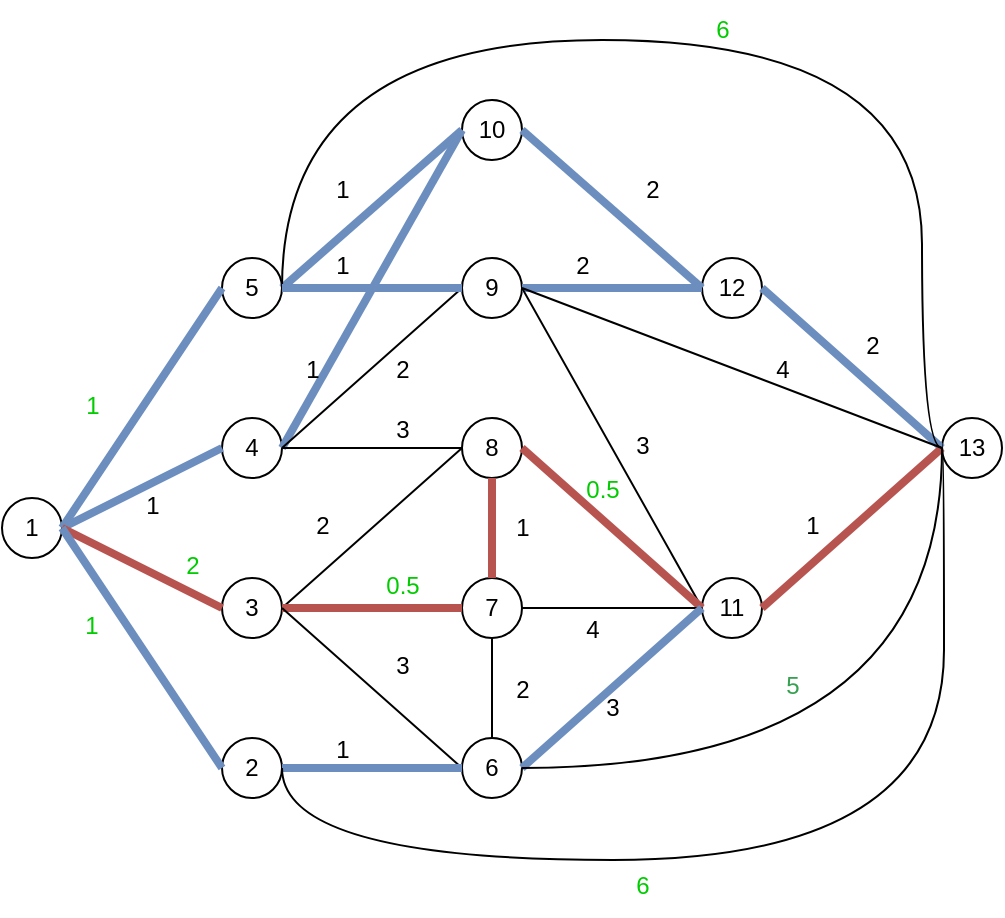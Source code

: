 <mxfile version="24.8.6">
  <diagram name="Page-1" id="R2j4ZSWm_-1CP9F29T8v">
    <mxGraphModel dx="819" dy="490" grid="1" gridSize="10" guides="1" tooltips="1" connect="1" arrows="1" fold="1" page="1" pageScale="1" pageWidth="850" pageHeight="1100" math="0" shadow="0">
      <root>
        <mxCell id="0" />
        <mxCell id="1" parent="0" />
        <mxCell id="yVtswH6ursYnuViOBzky-41" value="1" style="ellipse;whiteSpace=wrap;html=1;" vertex="1" parent="1">
          <mxGeometry x="50" y="329" width="30" height="30" as="geometry" />
        </mxCell>
        <mxCell id="yVtswH6ursYnuViOBzky-42" value="5" style="ellipse;whiteSpace=wrap;html=1;" vertex="1" parent="1">
          <mxGeometry x="160" y="209" width="30" height="30" as="geometry" />
        </mxCell>
        <mxCell id="yVtswH6ursYnuViOBzky-43" value="4" style="ellipse;whiteSpace=wrap;html=1;" vertex="1" parent="1">
          <mxGeometry x="160" y="289" width="30" height="30" as="geometry" />
        </mxCell>
        <mxCell id="yVtswH6ursYnuViOBzky-44" value="3" style="ellipse;whiteSpace=wrap;html=1;" vertex="1" parent="1">
          <mxGeometry x="160" y="369" width="30" height="30" as="geometry" />
        </mxCell>
        <mxCell id="yVtswH6ursYnuViOBzky-45" value="2" style="ellipse;whiteSpace=wrap;html=1;" vertex="1" parent="1">
          <mxGeometry x="160" y="449" width="30" height="30" as="geometry" />
        </mxCell>
        <mxCell id="yVtswH6ursYnuViOBzky-46" value="8" style="ellipse;whiteSpace=wrap;html=1;" vertex="1" parent="1">
          <mxGeometry x="280" y="289" width="30" height="30" as="geometry" />
        </mxCell>
        <mxCell id="yVtswH6ursYnuViOBzky-47" value="9" style="ellipse;whiteSpace=wrap;html=1;" vertex="1" parent="1">
          <mxGeometry x="280" y="209" width="30" height="30" as="geometry" />
        </mxCell>
        <mxCell id="yVtswH6ursYnuViOBzky-48" value="10" style="ellipse;whiteSpace=wrap;html=1;" vertex="1" parent="1">
          <mxGeometry x="280" y="130" width="30" height="30" as="geometry" />
        </mxCell>
        <mxCell id="yVtswH6ursYnuViOBzky-49" value="7" style="ellipse;whiteSpace=wrap;html=1;" vertex="1" parent="1">
          <mxGeometry x="280" y="369" width="30" height="30" as="geometry" />
        </mxCell>
        <mxCell id="yVtswH6ursYnuViOBzky-50" value="6" style="ellipse;whiteSpace=wrap;html=1;" vertex="1" parent="1">
          <mxGeometry x="280" y="449" width="30" height="30" as="geometry" />
        </mxCell>
        <mxCell id="yVtswH6ursYnuViOBzky-51" value="12" style="ellipse;whiteSpace=wrap;html=1;" vertex="1" parent="1">
          <mxGeometry x="400" y="209" width="30" height="30" as="geometry" />
        </mxCell>
        <mxCell id="yVtswH6ursYnuViOBzky-52" value="11" style="ellipse;whiteSpace=wrap;html=1;" vertex="1" parent="1">
          <mxGeometry x="400" y="369" width="30" height="30" as="geometry" />
        </mxCell>
        <mxCell id="yVtswH6ursYnuViOBzky-53" value="13" style="ellipse;whiteSpace=wrap;html=1;" vertex="1" parent="1">
          <mxGeometry x="520" y="289" width="30" height="30" as="geometry" />
        </mxCell>
        <mxCell id="yVtswH6ursYnuViOBzky-54" value="" style="endArrow=none;html=1;rounded=0;exitX=1;exitY=0.5;exitDx=0;exitDy=0;entryX=0;entryY=0.5;entryDx=0;entryDy=0;fontColor=#007FFF;strokeWidth=4;fillColor=#dae8fc;strokeColor=#6c8ebf;" edge="1" parent="1" source="yVtswH6ursYnuViOBzky-41" target="yVtswH6ursYnuViOBzky-42">
          <mxGeometry width="50" height="50" relative="1" as="geometry">
            <mxPoint x="70" y="289" as="sourcePoint" />
            <mxPoint x="120" y="239" as="targetPoint" />
          </mxGeometry>
        </mxCell>
        <mxCell id="yVtswH6ursYnuViOBzky-55" value="" style="endArrow=none;html=1;rounded=0;entryX=0;entryY=0.5;entryDx=0;entryDy=0;exitX=1;exitY=0.5;exitDx=0;exitDy=0;fontColor=#007FFF;strokeWidth=4;fillColor=#dae8fc;strokeColor=#6c8ebf;" edge="1" parent="1" source="yVtswH6ursYnuViOBzky-42" target="yVtswH6ursYnuViOBzky-48">
          <mxGeometry width="50" height="50" relative="1" as="geometry">
            <mxPoint x="180" y="160" as="sourcePoint" />
            <mxPoint x="230" y="110" as="targetPoint" />
          </mxGeometry>
        </mxCell>
        <mxCell id="yVtswH6ursYnuViOBzky-56" value="" style="endArrow=none;html=1;rounded=0;entryX=1;entryY=0.5;entryDx=0;entryDy=0;exitX=0;exitY=0.5;exitDx=0;exitDy=0;fontColor=#007FFF;strokeWidth=4;fillColor=#dae8fc;strokeColor=#6c8ebf;" edge="1" parent="1" source="yVtswH6ursYnuViOBzky-51" target="yVtswH6ursYnuViOBzky-48">
          <mxGeometry width="50" height="50" relative="1" as="geometry">
            <mxPoint x="320" y="320" as="sourcePoint" />
            <mxPoint x="370" y="270" as="targetPoint" />
          </mxGeometry>
        </mxCell>
        <mxCell id="yVtswH6ursYnuViOBzky-57" value="" style="endArrow=none;html=1;rounded=0;entryX=1;entryY=0.5;entryDx=0;entryDy=0;exitX=0;exitY=0.5;exitDx=0;exitDy=0;fontColor=#007FFF;strokeWidth=4;fillColor=#dae8fc;strokeColor=#6c8ebf;" edge="1" parent="1" source="yVtswH6ursYnuViOBzky-53" target="yVtswH6ursYnuViOBzky-51">
          <mxGeometry width="50" height="50" relative="1" as="geometry">
            <mxPoint x="320" y="320" as="sourcePoint" />
            <mxPoint x="370" y="270" as="targetPoint" />
          </mxGeometry>
        </mxCell>
        <mxCell id="yVtswH6ursYnuViOBzky-58" value="" style="endArrow=none;html=1;rounded=0;entryX=0;entryY=0.5;entryDx=0;entryDy=0;exitX=1;exitY=0.5;exitDx=0;exitDy=0;fillColor=#f8cecc;strokeColor=#b85450;strokeWidth=4;" edge="1" parent="1" source="yVtswH6ursYnuViOBzky-52" target="yVtswH6ursYnuViOBzky-53">
          <mxGeometry width="50" height="50" relative="1" as="geometry">
            <mxPoint x="320" y="320" as="sourcePoint" />
            <mxPoint x="370" y="270" as="targetPoint" />
          </mxGeometry>
        </mxCell>
        <mxCell id="yVtswH6ursYnuViOBzky-59" value="&lt;font color=&quot;#00cc00&quot;&gt;1&lt;/font&gt;" style="text;html=1;align=center;verticalAlign=middle;resizable=0;points=[];autosize=1;strokeColor=none;fillColor=none;" vertex="1" parent="1">
          <mxGeometry x="80" y="268" width="30" height="30" as="geometry" />
        </mxCell>
        <mxCell id="yVtswH6ursYnuViOBzky-60" value="1" style="text;html=1;align=center;verticalAlign=middle;resizable=0;points=[];autosize=1;strokeColor=none;fillColor=none;" vertex="1" parent="1">
          <mxGeometry x="205" y="160" width="30" height="30" as="geometry" />
        </mxCell>
        <mxCell id="yVtswH6ursYnuViOBzky-61" value="2" style="text;html=1;align=center;verticalAlign=middle;resizable=0;points=[];autosize=1;strokeColor=none;fillColor=none;" vertex="1" parent="1">
          <mxGeometry x="360" y="160" width="30" height="30" as="geometry" />
        </mxCell>
        <mxCell id="yVtswH6ursYnuViOBzky-62" value="2" style="text;html=1;align=center;verticalAlign=middle;resizable=0;points=[];autosize=1;strokeColor=none;fillColor=none;" vertex="1" parent="1">
          <mxGeometry x="470" y="238" width="30" height="30" as="geometry" />
        </mxCell>
        <mxCell id="yVtswH6ursYnuViOBzky-67" value="" style="endArrow=none;html=1;rounded=0;edgeStyle=orthogonalEdgeStyle;curved=1;exitX=1;exitY=0.5;exitDx=0;exitDy=0;entryX=0;entryY=0.5;entryDx=0;entryDy=0;" edge="1" parent="1" source="yVtswH6ursYnuViOBzky-42" target="yVtswH6ursYnuViOBzky-53">
          <mxGeometry width="50" height="50" relative="1" as="geometry">
            <mxPoint x="320" y="320" as="sourcePoint" />
            <mxPoint x="370" y="270" as="targetPoint" />
            <Array as="points">
              <mxPoint x="190" y="100" />
              <mxPoint x="510" y="100" />
              <mxPoint x="510" y="304" />
            </Array>
          </mxGeometry>
        </mxCell>
        <mxCell id="yVtswH6ursYnuViOBzky-68" value="&lt;font color=&quot;#00cc00&quot;&gt;6&lt;/font&gt;" style="text;html=1;align=center;verticalAlign=middle;resizable=0;points=[];autosize=1;strokeColor=none;fillColor=none;" vertex="1" parent="1">
          <mxGeometry x="395" y="80" width="30" height="30" as="geometry" />
        </mxCell>
        <mxCell id="yVtswH6ursYnuViOBzky-69" value="" style="endArrow=none;html=1;rounded=0;entryX=0;entryY=0.5;entryDx=0;entryDy=0;exitX=1;exitY=0.5;exitDx=0;exitDy=0;fillColor=#dae8fc;strokeColor=#6c8ebf;strokeWidth=4;" edge="1" parent="1" source="yVtswH6ursYnuViOBzky-41" target="yVtswH6ursYnuViOBzky-43">
          <mxGeometry width="50" height="50" relative="1" as="geometry">
            <mxPoint x="80" y="430" as="sourcePoint" />
            <mxPoint x="130" y="380" as="targetPoint" />
          </mxGeometry>
        </mxCell>
        <mxCell id="yVtswH6ursYnuViOBzky-70" value="" style="endArrow=none;html=1;rounded=0;exitX=1;exitY=0.5;exitDx=0;exitDy=0;entryX=0;entryY=0.5;entryDx=0;entryDy=0;fillColor=#dae8fc;strokeColor=#6c8ebf;strokeWidth=4;" edge="1" parent="1" source="yVtswH6ursYnuViOBzky-43" target="yVtswH6ursYnuViOBzky-48">
          <mxGeometry width="50" height="50" relative="1" as="geometry">
            <mxPoint x="320" y="320" as="sourcePoint" />
            <mxPoint x="370" y="270" as="targetPoint" />
          </mxGeometry>
        </mxCell>
        <mxCell id="yVtswH6ursYnuViOBzky-71" value="" style="endArrow=none;html=1;rounded=0;exitX=1;exitY=0.5;exitDx=0;exitDy=0;entryX=0;entryY=0.5;entryDx=0;entryDy=0;" edge="1" parent="1" source="yVtswH6ursYnuViOBzky-43" target="yVtswH6ursYnuViOBzky-47">
          <mxGeometry width="50" height="50" relative="1" as="geometry">
            <mxPoint x="320" y="320" as="sourcePoint" />
            <mxPoint x="370" y="270" as="targetPoint" />
          </mxGeometry>
        </mxCell>
        <mxCell id="yVtswH6ursYnuViOBzky-72" value="1" style="text;html=1;align=center;verticalAlign=middle;resizable=0;points=[];autosize=1;strokeColor=none;fillColor=none;" vertex="1" parent="1">
          <mxGeometry x="110" y="318" width="30" height="30" as="geometry" />
        </mxCell>
        <mxCell id="yVtswH6ursYnuViOBzky-73" value="1" style="text;html=1;align=center;verticalAlign=middle;resizable=0;points=[];autosize=1;strokeColor=none;fillColor=none;" vertex="1" parent="1">
          <mxGeometry x="190" y="250" width="30" height="30" as="geometry" />
        </mxCell>
        <mxCell id="yVtswH6ursYnuViOBzky-74" value="2" style="text;html=1;align=center;verticalAlign=middle;resizable=0;points=[];autosize=1;strokeColor=none;fillColor=none;" vertex="1" parent="1">
          <mxGeometry x="235" y="250" width="30" height="30" as="geometry" />
        </mxCell>
        <mxCell id="yVtswH6ursYnuViOBzky-75" value="" style="endArrow=none;html=1;rounded=0;exitX=1;exitY=0.5;exitDx=0;exitDy=0;entryX=0;entryY=0.5;entryDx=0;entryDy=0;" edge="1" parent="1" source="yVtswH6ursYnuViOBzky-43" target="yVtswH6ursYnuViOBzky-46">
          <mxGeometry width="50" height="50" relative="1" as="geometry">
            <mxPoint x="320" y="320" as="sourcePoint" />
            <mxPoint x="370" y="270" as="targetPoint" />
          </mxGeometry>
        </mxCell>
        <mxCell id="yVtswH6ursYnuViOBzky-76" value="3" style="text;html=1;align=center;verticalAlign=middle;resizable=0;points=[];autosize=1;strokeColor=none;fillColor=none;" vertex="1" parent="1">
          <mxGeometry x="235" y="280" width="30" height="30" as="geometry" />
        </mxCell>
        <mxCell id="yVtswH6ursYnuViOBzky-77" value="" style="endArrow=none;html=1;rounded=0;exitX=1;exitY=0.5;exitDx=0;exitDy=0;entryX=0;entryY=0.5;entryDx=0;entryDy=0;fillColor=#dae8fc;strokeColor=#6c8ebf;strokeWidth=4;" edge="1" parent="1" source="yVtswH6ursYnuViOBzky-42" target="yVtswH6ursYnuViOBzky-47">
          <mxGeometry width="50" height="50" relative="1" as="geometry">
            <mxPoint x="320" y="320" as="sourcePoint" />
            <mxPoint x="370" y="270" as="targetPoint" />
          </mxGeometry>
        </mxCell>
        <mxCell id="yVtswH6ursYnuViOBzky-78" value="1" style="text;html=1;align=center;verticalAlign=middle;resizable=0;points=[];autosize=1;strokeColor=none;fillColor=none;" vertex="1" parent="1">
          <mxGeometry x="205" y="198" width="30" height="30" as="geometry" />
        </mxCell>
        <mxCell id="yVtswH6ursYnuViOBzky-79" value="" style="endArrow=none;html=1;rounded=0;entryX=0;entryY=0.5;entryDx=0;entryDy=0;exitX=1;exitY=0.5;exitDx=0;exitDy=0;fillColor=#dae8fc;strokeColor=#6c8ebf;strokeWidth=4;" edge="1" parent="1" source="yVtswH6ursYnuViOBzky-47" target="yVtswH6ursYnuViOBzky-51">
          <mxGeometry width="50" height="50" relative="1" as="geometry">
            <mxPoint x="320" y="320" as="sourcePoint" />
            <mxPoint x="370" y="270" as="targetPoint" />
          </mxGeometry>
        </mxCell>
        <mxCell id="yVtswH6ursYnuViOBzky-80" value="2" style="text;html=1;align=center;verticalAlign=middle;resizable=0;points=[];autosize=1;strokeColor=none;fillColor=none;" vertex="1" parent="1">
          <mxGeometry x="325" y="198" width="30" height="30" as="geometry" />
        </mxCell>
        <mxCell id="yVtswH6ursYnuViOBzky-81" value="" style="endArrow=none;html=1;rounded=0;entryX=1;entryY=0.5;entryDx=0;entryDy=0;exitX=0;exitY=0.5;exitDx=0;exitDy=0;" edge="1" parent="1" source="yVtswH6ursYnuViOBzky-53" target="yVtswH6ursYnuViOBzky-47">
          <mxGeometry width="50" height="50" relative="1" as="geometry">
            <mxPoint x="320" y="320" as="sourcePoint" />
            <mxPoint x="370" y="270" as="targetPoint" />
          </mxGeometry>
        </mxCell>
        <mxCell id="yVtswH6ursYnuViOBzky-82" value="4" style="text;html=1;align=center;verticalAlign=middle;resizable=0;points=[];autosize=1;strokeColor=none;fillColor=none;" vertex="1" parent="1">
          <mxGeometry x="425" y="250" width="30" height="30" as="geometry" />
        </mxCell>
        <mxCell id="yVtswH6ursYnuViOBzky-83" value="" style="endArrow=none;html=1;rounded=0;entryX=1;entryY=0.5;entryDx=0;entryDy=0;exitX=0;exitY=0.5;exitDx=0;exitDy=0;" edge="1" parent="1" source="yVtswH6ursYnuViOBzky-52" target="yVtswH6ursYnuViOBzky-47">
          <mxGeometry width="50" height="50" relative="1" as="geometry">
            <mxPoint x="320" y="320" as="sourcePoint" />
            <mxPoint x="370" y="270" as="targetPoint" />
          </mxGeometry>
        </mxCell>
        <mxCell id="yVtswH6ursYnuViOBzky-85" value="3" style="text;html=1;align=center;verticalAlign=middle;resizable=0;points=[];autosize=1;strokeColor=none;fillColor=none;" vertex="1" parent="1">
          <mxGeometry x="355" y="288" width="30" height="30" as="geometry" />
        </mxCell>
        <mxCell id="yVtswH6ursYnuViOBzky-86" value="" style="endArrow=none;html=1;rounded=0;exitX=1;exitY=0.5;exitDx=0;exitDy=0;entryX=0;entryY=0.5;entryDx=0;entryDy=0;fillColor=#f8cecc;strokeColor=#b85450;strokeWidth=4;" edge="1" parent="1" source="yVtswH6ursYnuViOBzky-46" target="yVtswH6ursYnuViOBzky-52">
          <mxGeometry width="50" height="50" relative="1" as="geometry">
            <mxPoint x="320" y="320" as="sourcePoint" />
            <mxPoint x="370" y="270" as="targetPoint" />
          </mxGeometry>
        </mxCell>
        <mxCell id="yVtswH6ursYnuViOBzky-87" value="&lt;font color=&quot;#00cc00&quot;&gt;0.5&lt;/font&gt;" style="text;html=1;align=center;verticalAlign=middle;resizable=0;points=[];autosize=1;strokeColor=none;fillColor=none;" vertex="1" parent="1">
          <mxGeometry x="330" y="310" width="40" height="30" as="geometry" />
        </mxCell>
        <mxCell id="yVtswH6ursYnuViOBzky-88" value="" style="endArrow=none;html=1;rounded=0;exitX=0.5;exitY=1;exitDx=0;exitDy=0;entryX=0.5;entryY=0;entryDx=0;entryDy=0;strokeWidth=4;fillColor=#f8cecc;strokeColor=#b85450;" edge="1" parent="1" source="yVtswH6ursYnuViOBzky-46" target="yVtswH6ursYnuViOBzky-49">
          <mxGeometry width="50" height="50" relative="1" as="geometry">
            <mxPoint x="320" y="320" as="sourcePoint" />
            <mxPoint x="370" y="270" as="targetPoint" />
          </mxGeometry>
        </mxCell>
        <mxCell id="yVtswH6ursYnuViOBzky-89" value="" style="endArrow=none;html=1;rounded=0;exitX=1;exitY=0.5;exitDx=0;exitDy=0;entryX=0;entryY=0.5;entryDx=0;entryDy=0;" edge="1" parent="1" source="yVtswH6ursYnuViOBzky-49" target="yVtswH6ursYnuViOBzky-52">
          <mxGeometry width="50" height="50" relative="1" as="geometry">
            <mxPoint x="405" y="470" as="sourcePoint" />
            <mxPoint x="455" y="420" as="targetPoint" />
          </mxGeometry>
        </mxCell>
        <mxCell id="yVtswH6ursYnuViOBzky-90" value="4" style="text;html=1;align=center;verticalAlign=middle;resizable=0;points=[];autosize=1;strokeColor=none;fillColor=none;" vertex="1" parent="1">
          <mxGeometry x="330" y="380" width="30" height="30" as="geometry" />
        </mxCell>
        <mxCell id="yVtswH6ursYnuViOBzky-91" value="1" style="text;html=1;align=center;verticalAlign=middle;resizable=0;points=[];autosize=1;strokeColor=none;fillColor=none;" vertex="1" parent="1">
          <mxGeometry x="295" y="329" width="30" height="30" as="geometry" />
        </mxCell>
        <mxCell id="yVtswH6ursYnuViOBzky-92" value="" style="endArrow=none;html=1;rounded=0;exitX=1;exitY=0.5;exitDx=0;exitDy=0;entryX=0;entryY=0.5;entryDx=0;entryDy=0;fillColor=#dae8fc;strokeColor=#6c8ebf;strokeWidth=4;" edge="1" parent="1" source="yVtswH6ursYnuViOBzky-50" target="yVtswH6ursYnuViOBzky-52">
          <mxGeometry width="50" height="50" relative="1" as="geometry">
            <mxPoint x="440" y="510" as="sourcePoint" />
            <mxPoint x="490" y="460" as="targetPoint" />
          </mxGeometry>
        </mxCell>
        <mxCell id="yVtswH6ursYnuViOBzky-93" value="3" style="text;html=1;align=center;verticalAlign=middle;resizable=0;points=[];autosize=1;strokeColor=none;fillColor=none;" vertex="1" parent="1">
          <mxGeometry x="340" y="419" width="30" height="30" as="geometry" />
        </mxCell>
        <mxCell id="yVtswH6ursYnuViOBzky-94" value="" style="endArrow=none;html=1;rounded=0;exitX=0.5;exitY=0;exitDx=0;exitDy=0;entryX=0.5;entryY=1;entryDx=0;entryDy=0;" edge="1" parent="1" source="yVtswH6ursYnuViOBzky-50" target="yVtswH6ursYnuViOBzky-49">
          <mxGeometry width="50" height="50" relative="1" as="geometry">
            <mxPoint x="320" y="320" as="sourcePoint" />
            <mxPoint x="370" y="270" as="targetPoint" />
          </mxGeometry>
        </mxCell>
        <mxCell id="yVtswH6ursYnuViOBzky-95" value="2" style="text;html=1;align=center;verticalAlign=middle;resizable=0;points=[];autosize=1;strokeColor=none;fillColor=none;" vertex="1" parent="1">
          <mxGeometry x="295" y="410" width="30" height="30" as="geometry" />
        </mxCell>
        <mxCell id="yVtswH6ursYnuViOBzky-96" value="" style="endArrow=none;html=1;rounded=0;edgeStyle=orthogonalEdgeStyle;curved=1;exitX=1;exitY=0.5;exitDx=0;exitDy=0;entryX=0;entryY=0.5;entryDx=0;entryDy=0;" edge="1" parent="1" source="yVtswH6ursYnuViOBzky-50" target="yVtswH6ursYnuViOBzky-53">
          <mxGeometry width="50" height="50" relative="1" as="geometry">
            <mxPoint x="450" y="479" as="sourcePoint" />
            <mxPoint x="500" y="429" as="targetPoint" />
            <Array as="points">
              <mxPoint x="520" y="464" />
            </Array>
          </mxGeometry>
        </mxCell>
        <mxCell id="yVtswH6ursYnuViOBzky-97" value="&lt;font color=&quot;#36a150&quot;&gt;5&lt;/font&gt;" style="text;html=1;align=center;verticalAlign=middle;resizable=0;points=[];autosize=1;strokeColor=none;fillColor=none;fontColor=#0c180f;" vertex="1" parent="1">
          <mxGeometry x="430" y="408" width="30" height="30" as="geometry" />
        </mxCell>
        <mxCell id="yVtswH6ursYnuViOBzky-98" value="" style="endArrow=none;html=1;rounded=0;entryX=1;entryY=0.5;entryDx=0;entryDy=0;exitX=0;exitY=0.5;exitDx=0;exitDy=0;fillColor=#f8cecc;strokeColor=#b85450;strokeWidth=4;" edge="1" parent="1" source="yVtswH6ursYnuViOBzky-44" target="yVtswH6ursYnuViOBzky-41">
          <mxGeometry width="50" height="50" relative="1" as="geometry">
            <mxPoint x="40" y="469" as="sourcePoint" />
            <mxPoint x="90" y="419" as="targetPoint" />
          </mxGeometry>
        </mxCell>
        <mxCell id="yVtswH6ursYnuViOBzky-99" value="" style="endArrow=none;html=1;rounded=0;entryX=0;entryY=0.5;entryDx=0;entryDy=0;exitX=1;exitY=0.5;exitDx=0;exitDy=0;strokeWidth=1;" edge="1" parent="1" source="yVtswH6ursYnuViOBzky-44" target="yVtswH6ursYnuViOBzky-46">
          <mxGeometry width="50" height="50" relative="1" as="geometry">
            <mxPoint x="205" y="510" as="sourcePoint" />
            <mxPoint x="255" y="460" as="targetPoint" />
          </mxGeometry>
        </mxCell>
        <mxCell id="yVtswH6ursYnuViOBzky-100" value="1" style="text;html=1;align=center;verticalAlign=middle;whiteSpace=wrap;rounded=0;fontColor=#00CC00;" vertex="1" parent="1">
          <mxGeometry x="65" y="378" width="60" height="30" as="geometry" />
        </mxCell>
        <mxCell id="yVtswH6ursYnuViOBzky-101" value="2" style="text;html=1;align=center;verticalAlign=middle;resizable=0;points=[];autosize=1;strokeColor=none;fillColor=none;" vertex="1" parent="1">
          <mxGeometry x="195" y="328" width="30" height="30" as="geometry" />
        </mxCell>
        <mxCell id="yVtswH6ursYnuViOBzky-102" value="" style="endArrow=none;html=1;rounded=0;exitX=1;exitY=0.5;exitDx=0;exitDy=0;entryX=0;entryY=0.5;entryDx=0;entryDy=0;strokeWidth=4;fillColor=#f8cecc;strokeColor=#b85450;" edge="1" parent="1" source="yVtswH6ursYnuViOBzky-44" target="yVtswH6ursYnuViOBzky-49">
          <mxGeometry width="50" height="50" relative="1" as="geometry">
            <mxPoint x="220" y="560" as="sourcePoint" />
            <mxPoint x="270" y="510" as="targetPoint" />
          </mxGeometry>
        </mxCell>
        <mxCell id="yVtswH6ursYnuViOBzky-103" value="0.5" style="text;html=1;align=center;verticalAlign=middle;resizable=0;points=[];autosize=1;strokeColor=none;fillColor=none;fontColor=#00CC00;" vertex="1" parent="1">
          <mxGeometry x="230" y="358" width="40" height="30" as="geometry" />
        </mxCell>
        <mxCell id="yVtswH6ursYnuViOBzky-104" value="" style="endArrow=none;html=1;rounded=0;exitX=1;exitY=0.5;exitDx=0;exitDy=0;entryX=0;entryY=0.5;entryDx=0;entryDy=0;fillColor=#dae8fc;strokeColor=#6c8ebf;strokeWidth=4;" edge="1" parent="1" source="yVtswH6ursYnuViOBzky-41" target="yVtswH6ursYnuViOBzky-45">
          <mxGeometry width="50" height="50" relative="1" as="geometry">
            <mxPoint x="205" y="550" as="sourcePoint" />
            <mxPoint x="255" y="500" as="targetPoint" />
          </mxGeometry>
        </mxCell>
        <mxCell id="yVtswH6ursYnuViOBzky-105" value="" style="endArrow=none;html=1;rounded=0;entryX=1;entryY=0.5;entryDx=0;entryDy=0;exitX=0;exitY=0.5;exitDx=0;exitDy=0;" edge="1" parent="1" source="yVtswH6ursYnuViOBzky-50" target="yVtswH6ursYnuViOBzky-44">
          <mxGeometry width="50" height="50" relative="1" as="geometry">
            <mxPoint x="220" y="540" as="sourcePoint" />
            <mxPoint x="270" y="490" as="targetPoint" />
          </mxGeometry>
        </mxCell>
        <mxCell id="yVtswH6ursYnuViOBzky-106" value="" style="endArrow=none;html=1;rounded=0;exitX=1;exitY=0.5;exitDx=0;exitDy=0;entryX=0;entryY=0.5;entryDx=0;entryDy=0;fillColor=#dae8fc;strokeColor=#6c8ebf;strokeWidth=4;" edge="1" parent="1" source="yVtswH6ursYnuViOBzky-45" target="yVtswH6ursYnuViOBzky-50">
          <mxGeometry width="50" height="50" relative="1" as="geometry">
            <mxPoint x="215" y="540" as="sourcePoint" />
            <mxPoint x="265" y="490" as="targetPoint" />
          </mxGeometry>
        </mxCell>
        <mxCell id="yVtswH6ursYnuViOBzky-107" value="" style="endArrow=none;html=1;rounded=0;edgeStyle=orthogonalEdgeStyle;curved=1;exitX=1;exitY=0.5;exitDx=0;exitDy=0;" edge="1" parent="1" source="yVtswH6ursYnuViOBzky-45">
          <mxGeometry width="50" height="50" relative="1" as="geometry">
            <mxPoint x="295" y="575" as="sourcePoint" />
            <mxPoint x="520" y="300" as="targetPoint" />
            <Array as="points">
              <mxPoint x="190" y="510" />
              <mxPoint x="521" y="510" />
              <mxPoint x="521" y="300" />
            </Array>
          </mxGeometry>
        </mxCell>
        <mxCell id="yVtswH6ursYnuViOBzky-108" value="1" style="text;html=1;align=center;verticalAlign=middle;resizable=0;points=[];autosize=1;strokeColor=none;fillColor=none;" vertex="1" parent="1">
          <mxGeometry x="440" y="328" width="30" height="30" as="geometry" />
        </mxCell>
        <mxCell id="yVtswH6ursYnuViOBzky-109" value="6" style="text;html=1;align=center;verticalAlign=middle;resizable=0;points=[];autosize=1;strokeColor=none;fillColor=none;fontColor=#00CC00;" vertex="1" parent="1">
          <mxGeometry x="355" y="508" width="30" height="30" as="geometry" />
        </mxCell>
        <mxCell id="yVtswH6ursYnuViOBzky-110" value="1" style="text;html=1;align=center;verticalAlign=middle;resizable=0;points=[];autosize=1;strokeColor=none;fillColor=none;" vertex="1" parent="1">
          <mxGeometry x="205" y="440" width="30" height="30" as="geometry" />
        </mxCell>
        <mxCell id="yVtswH6ursYnuViOBzky-111" value="3" style="text;html=1;align=center;verticalAlign=middle;resizable=0;points=[];autosize=1;strokeColor=none;fillColor=none;" vertex="1" parent="1">
          <mxGeometry x="235" y="398" width="30" height="30" as="geometry" />
        </mxCell>
        <mxCell id="yVtswH6ursYnuViOBzky-112" value="&lt;font color=&quot;#00cc00&quot;&gt;2&lt;/font&gt;" style="text;html=1;align=center;verticalAlign=middle;resizable=0;points=[];autosize=1;strokeColor=none;fillColor=none;" vertex="1" parent="1">
          <mxGeometry x="130" y="348" width="30" height="30" as="geometry" />
        </mxCell>
      </root>
    </mxGraphModel>
  </diagram>
</mxfile>
